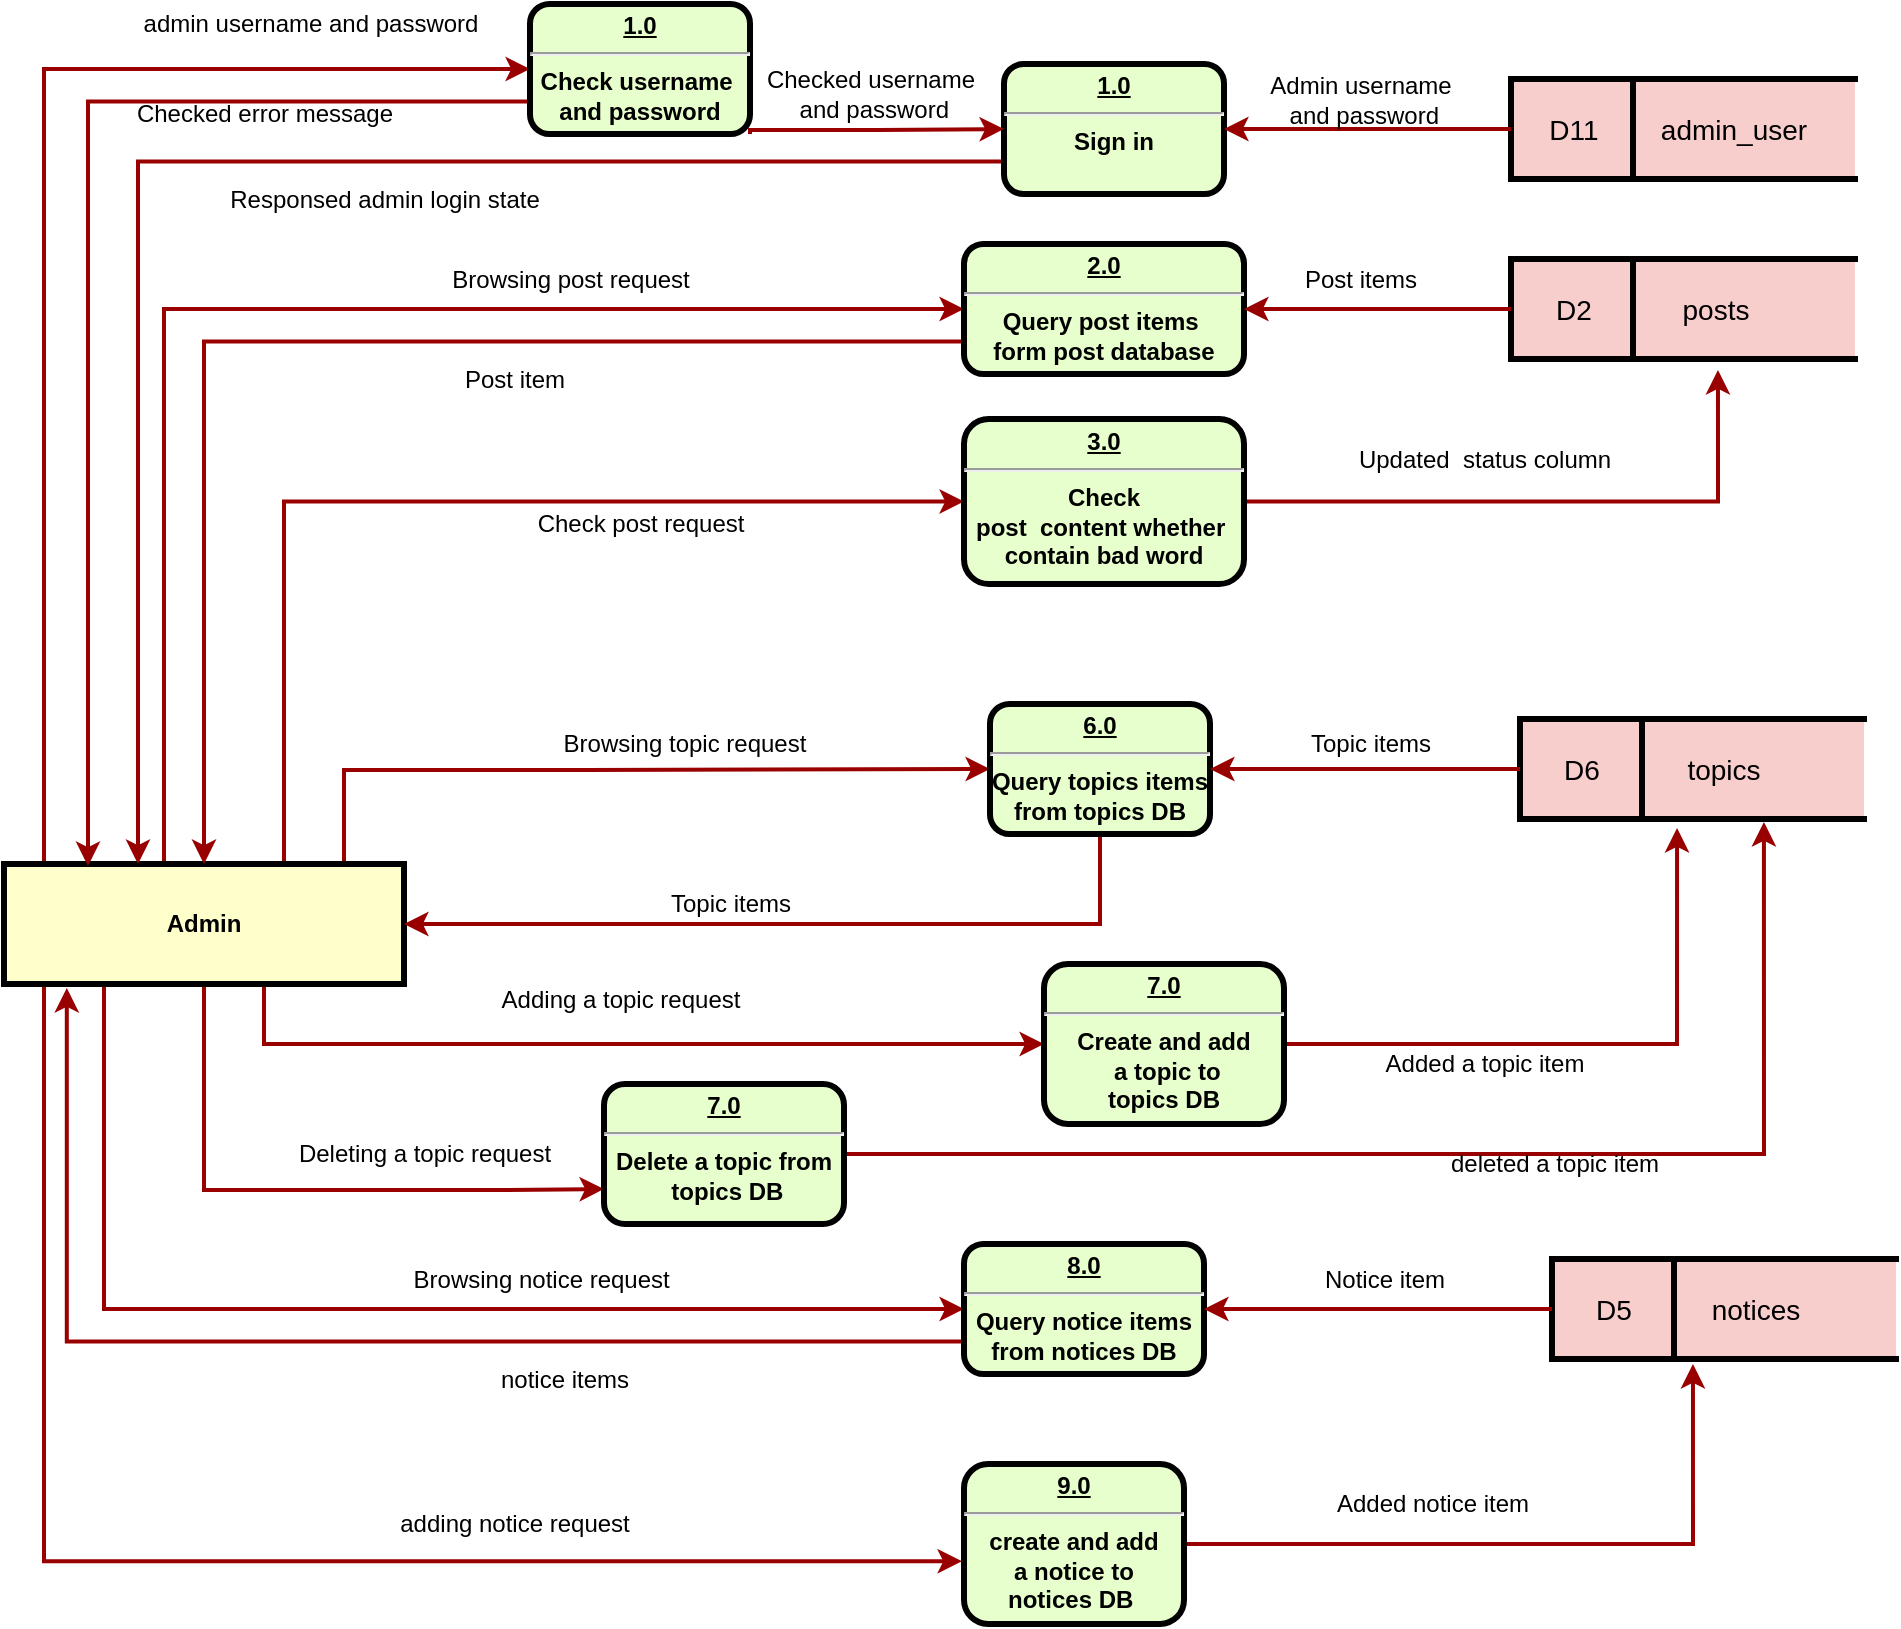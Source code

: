 <mxfile version="12.9.12" type="github">
  <diagram name="Page-1" id="c7558073-3199-34d8-9f00-42111426c3f3">
    <mxGraphModel dx="2012" dy="-406" grid="1" gridSize="10" guides="1" tooltips="1" connect="1" arrows="1" fold="1" page="1" pageScale="1" pageWidth="826" pageHeight="1169" background="#ffffff" math="0" shadow="0">
      <root>
        <mxCell id="0" />
        <mxCell id="1" parent="0" />
        <mxCell id="a9a8mxuT70NmRNff5WwH-19" value="" style="group" parent="1" vertex="1" connectable="0">
          <mxGeometry x="568" y="2127.5" width="172" height="50" as="geometry" />
        </mxCell>
        <mxCell id="a9a8mxuT70NmRNff5WwH-20" value="" style="group" parent="a9a8mxuT70NmRNff5WwH-19" vertex="1" connectable="0">
          <mxGeometry width="172" height="50" as="geometry" />
        </mxCell>
        <mxCell id="a9a8mxuT70NmRNff5WwH-21" value="" style="group" parent="a9a8mxuT70NmRNff5WwH-20" vertex="1" connectable="0">
          <mxGeometry width="172" height="50" as="geometry" />
        </mxCell>
        <mxCell id="a9a8mxuT70NmRNff5WwH-22" value="" style="rounded=0;whiteSpace=wrap;html=1;strokeColor=#000000;strokeWidth=3;fillColor=#f8cecc;" parent="a9a8mxuT70NmRNff5WwH-21" vertex="1">
          <mxGeometry width="61" height="50" as="geometry" />
        </mxCell>
        <mxCell id="a9a8mxuT70NmRNff5WwH-23" value="" style="shape=partialRectangle;whiteSpace=wrap;html=1;left=0;right=0;fillColor=#f8cecc;strokeColor=#000000;strokeWidth=3;" parent="a9a8mxuT70NmRNff5WwH-21" vertex="1">
          <mxGeometry x="52" width="120" height="50" as="geometry" />
        </mxCell>
        <mxCell id="a9a8mxuT70NmRNff5WwH-24" value="&lt;font style=&quot;font-size: 14px&quot;&gt;D6&lt;/font&gt;" style="text;html=1;strokeColor=none;fillColor=none;align=center;verticalAlign=middle;whiteSpace=wrap;rounded=0;" parent="a9a8mxuT70NmRNff5WwH-21" vertex="1">
          <mxGeometry x="11" y="16.667" width="40" height="16.667" as="geometry" />
        </mxCell>
        <mxCell id="a9a8mxuT70NmRNff5WwH-25" value="&lt;span style=&quot;font-size: 14px&quot;&gt;topics&lt;/span&gt;" style="text;html=1;strokeColor=none;fillColor=none;align=center;verticalAlign=middle;whiteSpace=wrap;rounded=0;" parent="a9a8mxuT70NmRNff5WwH-21" vertex="1">
          <mxGeometry x="82" y="16.667" width="40" height="16.667" as="geometry" />
        </mxCell>
        <mxCell id="a9a8mxuT70NmRNff5WwH-26" value="" style="line;strokeWidth=3;direction=south;html=1;strokeColor=#000000;" parent="a9a8mxuT70NmRNff5WwH-21" vertex="1">
          <mxGeometry x="56" width="10" height="50" as="geometry" />
        </mxCell>
        <mxCell id="a9a8mxuT70NmRNff5WwH-56" style="edgeStyle=orthogonalEdgeStyle;rounded=0;orthogonalLoop=1;jettySize=auto;html=1;entryX=0;entryY=0.5;entryDx=0;entryDy=0;strokeColor=#990000;strokeWidth=2;" parent="1" source="a9a8mxuT70NmRNff5WwH-42" target="a9a8mxuT70NmRNff5WwH-43" edge="1">
          <mxGeometry relative="1" as="geometry">
            <Array as="points">
              <mxPoint x="-110" y="1922" />
            </Array>
          </mxGeometry>
        </mxCell>
        <mxCell id="a9a8mxuT70NmRNff5WwH-98" style="edgeStyle=orthogonalEdgeStyle;rounded=0;orthogonalLoop=1;jettySize=auto;html=1;strokeColor=#990000;strokeWidth=2;entryX=0;entryY=0.5;entryDx=0;entryDy=0;" parent="1" source="a9a8mxuT70NmRNff5WwH-42" target="i3z4OGd6oEZyoyiny_UR-2" edge="1">
          <mxGeometry relative="1" as="geometry">
            <Array as="points">
              <mxPoint x="-170" y="1803" />
            </Array>
          </mxGeometry>
        </mxCell>
        <mxCell id="a9a8mxuT70NmRNff5WwH-117" style="edgeStyle=orthogonalEdgeStyle;rounded=0;orthogonalLoop=1;jettySize=auto;html=1;entryX=0;entryY=0.5;entryDx=0;entryDy=0;strokeColor=#990000;strokeWidth=2;" parent="1" source="a9a8mxuT70NmRNff5WwH-42" target="a9a8mxuT70NmRNff5WwH-65" edge="1">
          <mxGeometry relative="1" as="geometry">
            <Array as="points">
              <mxPoint x="-20" y="2153" />
              <mxPoint x="100" y="2153" />
            </Array>
          </mxGeometry>
        </mxCell>
        <mxCell id="a9a8mxuT70NmRNff5WwH-118" style="edgeStyle=orthogonalEdgeStyle;rounded=0;orthogonalLoop=1;jettySize=auto;html=1;entryX=0;entryY=0.5;entryDx=0;entryDy=0;strokeColor=#990000;strokeWidth=2;" parent="1" source="a9a8mxuT70NmRNff5WwH-42" target="a9a8mxuT70NmRNff5WwH-79" edge="1">
          <mxGeometry relative="1" as="geometry">
            <Array as="points">
              <mxPoint x="-50" y="2019" />
            </Array>
          </mxGeometry>
        </mxCell>
        <mxCell id="a9a8mxuT70NmRNff5WwH-123" style="edgeStyle=orthogonalEdgeStyle;rounded=0;orthogonalLoop=1;jettySize=auto;html=1;entryX=0;entryY=0.5;entryDx=0;entryDy=0;strokeColor=#990000;strokeWidth=2;" parent="1" source="a9a8mxuT70NmRNff5WwH-42" target="a9a8mxuT70NmRNff5WwH-109" edge="1">
          <mxGeometry relative="1" as="geometry">
            <Array as="points">
              <mxPoint x="-60" y="2290" />
            </Array>
          </mxGeometry>
        </mxCell>
        <mxCell id="a9a8mxuT70NmRNff5WwH-124" style="edgeStyle=orthogonalEdgeStyle;rounded=0;orthogonalLoop=1;jettySize=auto;html=1;entryX=0;entryY=0.5;entryDx=0;entryDy=0;strokeColor=#990000;strokeWidth=2;" parent="1" source="a9a8mxuT70NmRNff5WwH-42" target="a9a8mxuT70NmRNff5WwH-74" edge="1">
          <mxGeometry relative="1" as="geometry">
            <Array as="points">
              <mxPoint x="-140" y="2423" />
            </Array>
          </mxGeometry>
        </mxCell>
        <mxCell id="a9a8mxuT70NmRNff5WwH-125" style="edgeStyle=orthogonalEdgeStyle;rounded=0;orthogonalLoop=1;jettySize=auto;html=1;entryX=-0.009;entryY=0.608;entryDx=0;entryDy=0;entryPerimeter=0;strokeColor=#990000;strokeWidth=2;" parent="1" source="a9a8mxuT70NmRNff5WwH-42" target="a9a8mxuT70NmRNff5WwH-113" edge="1">
          <mxGeometry relative="1" as="geometry">
            <Array as="points">
              <mxPoint x="-170" y="2549" />
            </Array>
          </mxGeometry>
        </mxCell>
        <mxCell id="i3z4OGd6oEZyoyiny_UR-11" style="edgeStyle=orthogonalEdgeStyle;rounded=0;orthogonalLoop=1;jettySize=auto;html=1;entryX=0;entryY=0.75;entryDx=0;entryDy=0;strokeColor=#990000;strokeWidth=2;" edge="1" parent="1" source="a9a8mxuT70NmRNff5WwH-42" target="i3z4OGd6oEZyoyiny_UR-10">
          <mxGeometry relative="1" as="geometry">
            <Array as="points">
              <mxPoint x="-90" y="2363" />
              <mxPoint x="60" y="2363" />
            </Array>
          </mxGeometry>
        </mxCell>
        <mxCell id="a9a8mxuT70NmRNff5WwH-42" value="Admin" style="whiteSpace=wrap;align=center;verticalAlign=middle;fontStyle=1;strokeWidth=3;fillColor=#FFFFCC" parent="1" vertex="1">
          <mxGeometry x="-190" y="2200" width="200" height="60" as="geometry" />
        </mxCell>
        <mxCell id="UsTytMOdF4SKLA_qxMAS-8" style="edgeStyle=orthogonalEdgeStyle;rounded=0;orthogonalLoop=1;jettySize=auto;html=1;exitX=0;exitY=0.75;exitDx=0;exitDy=0;entryX=0.5;entryY=0;entryDx=0;entryDy=0;strokeColor=#990000;strokeWidth=2;" parent="1" source="a9a8mxuT70NmRNff5WwH-43" target="a9a8mxuT70NmRNff5WwH-42" edge="1">
          <mxGeometry relative="1" as="geometry" />
        </mxCell>
        <mxCell id="a9a8mxuT70NmRNff5WwH-43" value="&lt;p style=&quot;margin: 0px ; margin-top: 4px ; text-align: center ; text-decoration: underline&quot;&gt;2.0&lt;/p&gt;&lt;hr&gt;&lt;strong&gt;Query post items&amp;nbsp;&lt;br&gt;form post database&lt;br&gt;&lt;/strong&gt;" style="verticalAlign=middle;align=center;overflow=fill;fontSize=12;fontFamily=Helvetica;html=1;rounded=1;fontStyle=1;strokeWidth=3;fillColor=#E6FFCC" parent="1" vertex="1">
          <mxGeometry x="290" y="1890" width="140" height="65" as="geometry" />
        </mxCell>
        <mxCell id="a9a8mxuT70NmRNff5WwH-46" value="" style="group" parent="1" vertex="1" connectable="0">
          <mxGeometry x="563.5" y="1897.5" width="172" height="50" as="geometry" />
        </mxCell>
        <mxCell id="a9a8mxuT70NmRNff5WwH-47" value="" style="group" parent="a9a8mxuT70NmRNff5WwH-46" vertex="1" connectable="0">
          <mxGeometry width="172" height="50" as="geometry" />
        </mxCell>
        <mxCell id="a9a8mxuT70NmRNff5WwH-48" value="" style="group" parent="a9a8mxuT70NmRNff5WwH-47" vertex="1" connectable="0">
          <mxGeometry width="172" height="50" as="geometry" />
        </mxCell>
        <mxCell id="a9a8mxuT70NmRNff5WwH-49" value="" style="rounded=0;whiteSpace=wrap;html=1;strokeColor=#000000;strokeWidth=3;fillColor=#f8cecc;" parent="a9a8mxuT70NmRNff5WwH-48" vertex="1">
          <mxGeometry width="61" height="50" as="geometry" />
        </mxCell>
        <mxCell id="a9a8mxuT70NmRNff5WwH-50" value="" style="shape=partialRectangle;whiteSpace=wrap;html=1;left=0;right=0;fillColor=#f8cecc;strokeColor=#000000;strokeWidth=3;" parent="a9a8mxuT70NmRNff5WwH-48" vertex="1">
          <mxGeometry x="52" width="120" height="50" as="geometry" />
        </mxCell>
        <mxCell id="a9a8mxuT70NmRNff5WwH-51" value="&lt;font style=&quot;font-size: 14px&quot;&gt;D2&lt;/font&gt;" style="text;html=1;strokeColor=none;fillColor=none;align=center;verticalAlign=middle;whiteSpace=wrap;rounded=0;" parent="a9a8mxuT70NmRNff5WwH-48" vertex="1">
          <mxGeometry x="11" y="16.667" width="40" height="16.667" as="geometry" />
        </mxCell>
        <mxCell id="a9a8mxuT70NmRNff5WwH-52" value="&lt;span style=&quot;font-size: 14px&quot;&gt;posts&lt;/span&gt;" style="text;html=1;strokeColor=none;fillColor=none;align=center;verticalAlign=middle;whiteSpace=wrap;rounded=0;" parent="a9a8mxuT70NmRNff5WwH-48" vertex="1">
          <mxGeometry x="82" y="16.667" width="40" height="16.667" as="geometry" />
        </mxCell>
        <mxCell id="a9a8mxuT70NmRNff5WwH-53" value="" style="line;strokeWidth=3;direction=south;html=1;strokeColor=#000000;" parent="a9a8mxuT70NmRNff5WwH-48" vertex="1">
          <mxGeometry x="56" width="10" height="50" as="geometry" />
        </mxCell>
        <mxCell id="a9a8mxuT70NmRNff5WwH-58" value="Updated&amp;nbsp; status column" style="text;html=1;align=center;verticalAlign=middle;resizable=0;points=[];autosize=1;" parent="1" vertex="1">
          <mxGeometry x="480" y="1988" width="140" height="20" as="geometry" />
        </mxCell>
        <mxCell id="a9a8mxuT70NmRNff5WwH-60" value="Browsing post request" style="text;html=1;align=center;verticalAlign=middle;resizable=0;points=[];autosize=1;" parent="1" vertex="1">
          <mxGeometry x="28" y="1897.5" width="130" height="20" as="geometry" />
        </mxCell>
        <mxCell id="UsTytMOdF4SKLA_qxMAS-4" style="edgeStyle=orthogonalEdgeStyle;rounded=0;orthogonalLoop=1;jettySize=auto;html=1;exitX=0.5;exitY=1;exitDx=0;exitDy=0;entryX=1;entryY=0.5;entryDx=0;entryDy=0;strokeColor=#990000;strokeWidth=2;" parent="1" source="a9a8mxuT70NmRNff5WwH-65" target="a9a8mxuT70NmRNff5WwH-42" edge="1">
          <mxGeometry relative="1" as="geometry">
            <Array as="points">
              <mxPoint x="358" y="2230" />
            </Array>
          </mxGeometry>
        </mxCell>
        <mxCell id="a9a8mxuT70NmRNff5WwH-65" value="&lt;p style=&quot;margin: 0px ; margin-top: 4px ; text-align: center ; text-decoration: underline&quot;&gt;6.0&lt;/p&gt;&lt;hr&gt;&lt;strong&gt;Query topics items&lt;br&gt;from topics DB&lt;br&gt;&lt;/strong&gt;" style="verticalAlign=middle;align=center;overflow=fill;fontSize=12;fontFamily=Helvetica;html=1;rounded=1;fontStyle=1;strokeWidth=3;fillColor=#E6FFCC" parent="1" vertex="1">
          <mxGeometry x="303" y="2120" width="110" height="65" as="geometry" />
        </mxCell>
        <mxCell id="a9a8mxuT70NmRNff5WwH-66" value="" style="group" parent="1" vertex="1" connectable="0">
          <mxGeometry x="584" y="2397.5" width="172" height="50" as="geometry" />
        </mxCell>
        <mxCell id="a9a8mxuT70NmRNff5WwH-67" value="" style="group" parent="a9a8mxuT70NmRNff5WwH-66" vertex="1" connectable="0">
          <mxGeometry width="172" height="50" as="geometry" />
        </mxCell>
        <mxCell id="a9a8mxuT70NmRNff5WwH-68" value="" style="group" parent="a9a8mxuT70NmRNff5WwH-67" vertex="1" connectable="0">
          <mxGeometry width="172" height="50" as="geometry" />
        </mxCell>
        <mxCell id="a9a8mxuT70NmRNff5WwH-69" value="" style="rounded=0;whiteSpace=wrap;html=1;strokeColor=#000000;strokeWidth=3;fillColor=#f8cecc;" parent="a9a8mxuT70NmRNff5WwH-68" vertex="1">
          <mxGeometry width="61" height="50" as="geometry" />
        </mxCell>
        <mxCell id="a9a8mxuT70NmRNff5WwH-70" value="" style="shape=partialRectangle;whiteSpace=wrap;html=1;left=0;right=0;fillColor=#f8cecc;strokeColor=#000000;strokeWidth=3;" parent="a9a8mxuT70NmRNff5WwH-68" vertex="1">
          <mxGeometry x="52" width="120" height="50" as="geometry" />
        </mxCell>
        <mxCell id="a9a8mxuT70NmRNff5WwH-71" value="&lt;font style=&quot;font-size: 14px&quot;&gt;D5&lt;/font&gt;" style="text;html=1;strokeColor=none;fillColor=none;align=center;verticalAlign=middle;whiteSpace=wrap;rounded=0;" parent="a9a8mxuT70NmRNff5WwH-68" vertex="1">
          <mxGeometry x="11" y="16.667" width="40" height="16.667" as="geometry" />
        </mxCell>
        <mxCell id="a9a8mxuT70NmRNff5WwH-72" value="&lt;span style=&quot;font-size: 14px&quot;&gt;notices&lt;/span&gt;" style="text;html=1;strokeColor=none;fillColor=none;align=center;verticalAlign=middle;whiteSpace=wrap;rounded=0;" parent="a9a8mxuT70NmRNff5WwH-68" vertex="1">
          <mxGeometry x="82" y="16.667" width="40" height="16.667" as="geometry" />
        </mxCell>
        <mxCell id="a9a8mxuT70NmRNff5WwH-73" value="" style="line;strokeWidth=3;direction=south;html=1;strokeColor=#000000;" parent="a9a8mxuT70NmRNff5WwH-68" vertex="1">
          <mxGeometry x="56" width="10" height="50" as="geometry" />
        </mxCell>
        <mxCell id="UsTytMOdF4SKLA_qxMAS-1" style="edgeStyle=orthogonalEdgeStyle;rounded=0;orthogonalLoop=1;jettySize=auto;html=1;exitX=0;exitY=0.75;exitDx=0;exitDy=0;entryX=0.157;entryY=1.033;entryDx=0;entryDy=0;entryPerimeter=0;strokeWidth=2;strokeColor=#990000;" parent="1" source="a9a8mxuT70NmRNff5WwH-74" target="a9a8mxuT70NmRNff5WwH-42" edge="1">
          <mxGeometry relative="1" as="geometry">
            <Array as="points">
              <mxPoint x="-159" y="2439" />
            </Array>
          </mxGeometry>
        </mxCell>
        <mxCell id="a9a8mxuT70NmRNff5WwH-74" value="&lt;p style=&quot;margin: 0px ; margin-top: 4px ; text-align: center ; text-decoration: underline&quot;&gt;8.0&lt;/p&gt;&lt;hr&gt;&lt;strong&gt;Query notice items&lt;br&gt;from notices DB&lt;br&gt;&lt;/strong&gt;" style="verticalAlign=middle;align=center;overflow=fill;fontSize=12;fontFamily=Helvetica;html=1;rounded=1;fontStyle=1;strokeWidth=3;fillColor=#E6FFCC" parent="1" vertex="1">
          <mxGeometry x="290" y="2390" width="120" height="65" as="geometry" />
        </mxCell>
        <mxCell id="a9a8mxuT70NmRNff5WwH-76" value="Added a topic item" style="text;html=1;align=center;verticalAlign=middle;resizable=0;points=[];autosize=1;" parent="1" vertex="1">
          <mxGeometry x="495" y="2290" width="110" height="20" as="geometry" />
        </mxCell>
        <mxCell id="a9a8mxuT70NmRNff5WwH-128" style="edgeStyle=orthogonalEdgeStyle;rounded=0;orthogonalLoop=1;jettySize=auto;html=1;entryX=0.429;entryY=1.11;entryDx=0;entryDy=0;entryPerimeter=0;strokeColor=#990000;strokeWidth=2;" parent="1" source="a9a8mxuT70NmRNff5WwH-79" target="a9a8mxuT70NmRNff5WwH-50" edge="1">
          <mxGeometry relative="1" as="geometry" />
        </mxCell>
        <mxCell id="a9a8mxuT70NmRNff5WwH-79" value="&lt;p style=&quot;margin: 0px ; margin-top: 4px ; text-align: center ; text-decoration: underline&quot;&gt;3.0&lt;/p&gt;&lt;hr&gt;&lt;strong&gt;Check &lt;br&gt;post&amp;nbsp; content whether&amp;nbsp;&lt;br&gt;contain bad word&lt;br&gt;&lt;/strong&gt;" style="verticalAlign=middle;align=center;overflow=fill;fontSize=12;fontFamily=Helvetica;html=1;rounded=1;fontStyle=1;strokeWidth=3;fillColor=#E6FFCC" parent="1" vertex="1">
          <mxGeometry x="290" y="1977.5" width="140" height="82.5" as="geometry" />
        </mxCell>
        <mxCell id="a9a8mxuT70NmRNff5WwH-80" style="edgeStyle=orthogonalEdgeStyle;rounded=0;orthogonalLoop=1;jettySize=auto;html=1;entryX=1;entryY=0.5;entryDx=0;entryDy=0;strokeColor=#990000;strokeWidth=2;" parent="1" source="a9a8mxuT70NmRNff5WwH-49" target="a9a8mxuT70NmRNff5WwH-43" edge="1">
          <mxGeometry relative="1" as="geometry" />
        </mxCell>
        <mxCell id="a9a8mxuT70NmRNff5WwH-81" value="Post items" style="text;html=1;align=center;verticalAlign=middle;resizable=0;points=[];autosize=1;" parent="1" vertex="1">
          <mxGeometry x="453" y="1897.5" width="70" height="20" as="geometry" />
        </mxCell>
        <mxCell id="UsTytMOdF4SKLA_qxMAS-6" style="edgeStyle=orthogonalEdgeStyle;rounded=0;orthogonalLoop=1;jettySize=auto;html=1;exitX=0;exitY=0.75;exitDx=0;exitDy=0;strokeColor=#990000;strokeWidth=2;" parent="1" source="a9a8mxuT70NmRNff5WwH-85" target="a9a8mxuT70NmRNff5WwH-42" edge="1">
          <mxGeometry relative="1" as="geometry">
            <Array as="points">
              <mxPoint x="-123" y="1849" />
            </Array>
          </mxGeometry>
        </mxCell>
        <mxCell id="a9a8mxuT70NmRNff5WwH-85" value="&lt;p style=&quot;margin: 0px ; margin-top: 4px ; text-align: center ; text-decoration: underline&quot;&gt;1.0&lt;/p&gt;&lt;hr&gt;&lt;strong&gt;Sign in&lt;br&gt;&lt;/strong&gt;" style="verticalAlign=middle;align=center;overflow=fill;fontSize=12;fontFamily=Helvetica;html=1;rounded=1;fontStyle=1;strokeWidth=3;fillColor=#E6FFCC" parent="1" vertex="1">
          <mxGeometry x="310" y="1800" width="110" height="65" as="geometry" />
        </mxCell>
        <mxCell id="a9a8mxuT70NmRNff5WwH-86" value="" style="group" parent="1" vertex="1" connectable="0">
          <mxGeometry x="563.5" y="1807.5" width="172" height="50" as="geometry" />
        </mxCell>
        <mxCell id="a9a8mxuT70NmRNff5WwH-87" value="" style="group" parent="a9a8mxuT70NmRNff5WwH-86" vertex="1" connectable="0">
          <mxGeometry width="172" height="50" as="geometry" />
        </mxCell>
        <mxCell id="a9a8mxuT70NmRNff5WwH-88" value="" style="group" parent="a9a8mxuT70NmRNff5WwH-87" vertex="1" connectable="0">
          <mxGeometry width="172" height="50" as="geometry" />
        </mxCell>
        <mxCell id="a9a8mxuT70NmRNff5WwH-89" value="" style="rounded=0;whiteSpace=wrap;html=1;strokeColor=#000000;strokeWidth=3;fillColor=#f8cecc;" parent="a9a8mxuT70NmRNff5WwH-88" vertex="1">
          <mxGeometry width="61" height="50" as="geometry" />
        </mxCell>
        <mxCell id="a9a8mxuT70NmRNff5WwH-90" value="" style="shape=partialRectangle;whiteSpace=wrap;html=1;left=0;right=0;fillColor=#f8cecc;strokeColor=#000000;strokeWidth=3;" parent="a9a8mxuT70NmRNff5WwH-88" vertex="1">
          <mxGeometry x="52" width="120" height="50" as="geometry" />
        </mxCell>
        <mxCell id="a9a8mxuT70NmRNff5WwH-91" value="&lt;font style=&quot;font-size: 14px&quot;&gt;D11&lt;/font&gt;" style="text;html=1;strokeColor=none;fillColor=none;align=center;verticalAlign=middle;whiteSpace=wrap;rounded=0;" parent="a9a8mxuT70NmRNff5WwH-88" vertex="1">
          <mxGeometry x="11" y="16.667" width="40" height="16.667" as="geometry" />
        </mxCell>
        <mxCell id="a9a8mxuT70NmRNff5WwH-92" value="&lt;span style=&quot;font-size: 14px&quot;&gt;admin_user&lt;/span&gt;" style="text;html=1;strokeColor=none;fillColor=none;align=center;verticalAlign=middle;whiteSpace=wrap;rounded=0;" parent="a9a8mxuT70NmRNff5WwH-88" vertex="1">
          <mxGeometry x="82" y="16.67" width="58" height="16.67" as="geometry" />
        </mxCell>
        <mxCell id="a9a8mxuT70NmRNff5WwH-93" value="" style="line;strokeWidth=3;direction=south;html=1;strokeColor=#000000;" parent="a9a8mxuT70NmRNff5WwH-88" vertex="1">
          <mxGeometry x="56" width="10" height="50" as="geometry" />
        </mxCell>
        <mxCell id="a9a8mxuT70NmRNff5WwH-96" style="edgeStyle=orthogonalEdgeStyle;rounded=0;orthogonalLoop=1;jettySize=auto;html=1;strokeColor=#990000;strokeWidth=2;exitX=0;exitY=0.5;exitDx=0;exitDy=0;" parent="1" source="a9a8mxuT70NmRNff5WwH-89" target="a9a8mxuT70NmRNff5WwH-85" edge="1">
          <mxGeometry relative="1" as="geometry">
            <mxPoint x="560" y="1833" as="sourcePoint" />
          </mxGeometry>
        </mxCell>
        <mxCell id="a9a8mxuT70NmRNff5WwH-97" value="Admin username&lt;br&gt;&amp;nbsp;and password" style="text;html=1;align=center;verticalAlign=middle;resizable=0;points=[];autosize=1;" parent="1" vertex="1">
          <mxGeometry x="433" y="1802.5" width="110" height="30" as="geometry" />
        </mxCell>
        <mxCell id="a9a8mxuT70NmRNff5WwH-99" value="admin username and password" style="text;html=1;align=center;verticalAlign=middle;resizable=0;points=[];autosize=1;" parent="1" vertex="1">
          <mxGeometry x="-127" y="1770" width="180" height="20" as="geometry" />
        </mxCell>
        <mxCell id="a9a8mxuT70NmRNff5WwH-108" value="Check post request" style="text;html=1;align=center;verticalAlign=middle;resizable=0;points=[];autosize=1;" parent="1" vertex="1">
          <mxGeometry x="68" y="2020" width="120" height="20" as="geometry" />
        </mxCell>
        <mxCell id="a9a8mxuT70NmRNff5WwH-111" style="edgeStyle=orthogonalEdgeStyle;rounded=0;orthogonalLoop=1;jettySize=auto;html=1;entryX=0.221;entryY=1.09;entryDx=0;entryDy=0;entryPerimeter=0;strokeColor=#990000;strokeWidth=2;" parent="1" source="a9a8mxuT70NmRNff5WwH-109" target="a9a8mxuT70NmRNff5WwH-23" edge="1">
          <mxGeometry relative="1" as="geometry" />
        </mxCell>
        <mxCell id="a9a8mxuT70NmRNff5WwH-109" value="&lt;p style=&quot;margin: 0px ; margin-top: 4px ; text-align: center ; text-decoration: underline&quot;&gt;7.0&lt;/p&gt;&lt;hr&gt;&lt;strong&gt;Create and add&lt;br&gt;&amp;nbsp;a topic to &lt;br&gt;topics DB&lt;br&gt;&lt;/strong&gt;" style="verticalAlign=middle;align=center;overflow=fill;fontSize=12;fontFamily=Helvetica;html=1;rounded=1;fontStyle=1;strokeWidth=3;fillColor=#E6FFCC" parent="1" vertex="1">
          <mxGeometry x="330" y="2250" width="120" height="80" as="geometry" />
        </mxCell>
        <mxCell id="a9a8mxuT70NmRNff5WwH-110" style="edgeStyle=orthogonalEdgeStyle;rounded=0;orthogonalLoop=1;jettySize=auto;html=1;entryX=1;entryY=0.5;entryDx=0;entryDy=0;strokeColor=#990000;strokeWidth=2;" parent="1" source="a9a8mxuT70NmRNff5WwH-22" target="a9a8mxuT70NmRNff5WwH-65" edge="1">
          <mxGeometry relative="1" as="geometry" />
        </mxCell>
        <mxCell id="a9a8mxuT70NmRNff5WwH-112" value="Notice item" style="text;html=1;align=center;verticalAlign=middle;resizable=0;points=[];autosize=1;" parent="1" vertex="1">
          <mxGeometry x="460" y="2397.5" width="80" height="20" as="geometry" />
        </mxCell>
        <mxCell id="a9a8mxuT70NmRNff5WwH-114" style="edgeStyle=orthogonalEdgeStyle;rounded=0;orthogonalLoop=1;jettySize=auto;html=1;entryX=0.154;entryY=1.05;entryDx=0;entryDy=0;entryPerimeter=0;strokeColor=#990000;strokeWidth=2;" parent="1" source="a9a8mxuT70NmRNff5WwH-113" target="a9a8mxuT70NmRNff5WwH-70" edge="1">
          <mxGeometry relative="1" as="geometry" />
        </mxCell>
        <mxCell id="a9a8mxuT70NmRNff5WwH-113" value="&lt;p style=&quot;margin: 0px ; margin-top: 4px ; text-align: center ; text-decoration: underline&quot;&gt;9.0&lt;/p&gt;&lt;hr&gt;&lt;strong&gt;create and add &lt;br&gt;a notice to&lt;br&gt;notices DB&amp;nbsp;&lt;br&gt;&lt;/strong&gt;" style="verticalAlign=middle;align=center;overflow=fill;fontSize=12;fontFamily=Helvetica;html=1;rounded=1;fontStyle=1;strokeWidth=3;fillColor=#E6FFCC" parent="1" vertex="1">
          <mxGeometry x="290" y="2500" width="110" height="80" as="geometry" />
        </mxCell>
        <mxCell id="a9a8mxuT70NmRNff5WwH-115" style="edgeStyle=orthogonalEdgeStyle;rounded=0;orthogonalLoop=1;jettySize=auto;html=1;entryX=1;entryY=0.5;entryDx=0;entryDy=0;strokeColor=#990000;strokeWidth=2;" parent="1" source="a9a8mxuT70NmRNff5WwH-69" target="a9a8mxuT70NmRNff5WwH-74" edge="1">
          <mxGeometry relative="1" as="geometry" />
        </mxCell>
        <mxCell id="a9a8mxuT70NmRNff5WwH-116" value="Added notice item" style="text;html=1;align=center;verticalAlign=middle;resizable=0;points=[];autosize=1;" parent="1" vertex="1">
          <mxGeometry x="469" y="2510" width="110" height="20" as="geometry" />
        </mxCell>
        <mxCell id="a9a8mxuT70NmRNff5WwH-129" value="Browsing topic request" style="text;html=1;align=center;verticalAlign=middle;resizable=0;points=[];autosize=1;" parent="1" vertex="1">
          <mxGeometry x="80" y="2130" width="140" height="20" as="geometry" />
        </mxCell>
        <mxCell id="a9a8mxuT70NmRNff5WwH-130" value="Adding a topic request" style="text;html=1;align=center;verticalAlign=middle;resizable=0;points=[];autosize=1;" parent="1" vertex="1">
          <mxGeometry x="53" y="2257.5" width="130" height="20" as="geometry" />
        </mxCell>
        <mxCell id="a9a8mxuT70NmRNff5WwH-131" value="Browsing notice request&amp;nbsp;" style="text;html=1;align=center;verticalAlign=middle;resizable=0;points=[];autosize=1;" parent="1" vertex="1">
          <mxGeometry x="5" y="2397.5" width="150" height="20" as="geometry" />
        </mxCell>
        <mxCell id="a9a8mxuT70NmRNff5WwH-132" value="adding notice request" style="text;html=1;align=center;verticalAlign=middle;resizable=0;points=[];autosize=1;" parent="1" vertex="1">
          <mxGeometry y="2520" width="130" height="20" as="geometry" />
        </mxCell>
        <mxCell id="a9a8mxuT70NmRNff5WwH-133" value="Topic items" style="text;html=1;align=center;verticalAlign=middle;resizable=0;points=[];autosize=1;" parent="1" vertex="1">
          <mxGeometry x="453" y="2130" width="80" height="20" as="geometry" />
        </mxCell>
        <mxCell id="UsTytMOdF4SKLA_qxMAS-2" value="notice items" style="text;html=1;align=center;verticalAlign=middle;resizable=0;points=[];autosize=1;" parent="1" vertex="1">
          <mxGeometry x="50" y="2447.5" width="80" height="20" as="geometry" />
        </mxCell>
        <mxCell id="UsTytMOdF4SKLA_qxMAS-5" value="Topic items" style="text;html=1;align=center;verticalAlign=middle;resizable=0;points=[];autosize=1;" parent="1" vertex="1">
          <mxGeometry x="133" y="2210" width="80" height="20" as="geometry" />
        </mxCell>
        <mxCell id="UsTytMOdF4SKLA_qxMAS-7" value="Responsed admin login state" style="text;html=1;align=center;verticalAlign=middle;resizable=0;points=[];autosize=1;" parent="1" vertex="1">
          <mxGeometry x="-85" y="1857.5" width="170" height="20" as="geometry" />
        </mxCell>
        <mxCell id="UsTytMOdF4SKLA_qxMAS-9" value="Post item" style="text;html=1;align=center;verticalAlign=middle;resizable=0;points=[];autosize=1;" parent="1" vertex="1">
          <mxGeometry x="30" y="1947.5" width="70" height="20" as="geometry" />
        </mxCell>
        <mxCell id="i3z4OGd6oEZyoyiny_UR-3" style="edgeStyle=orthogonalEdgeStyle;rounded=0;orthogonalLoop=1;jettySize=auto;html=1;exitX=0;exitY=0.75;exitDx=0;exitDy=0;entryX=0.21;entryY=0.017;entryDx=0;entryDy=0;entryPerimeter=0;strokeColor=#990000;strokeWidth=2;" edge="1" parent="1" source="i3z4OGd6oEZyoyiny_UR-2" target="a9a8mxuT70NmRNff5WwH-42">
          <mxGeometry relative="1" as="geometry" />
        </mxCell>
        <mxCell id="i3z4OGd6oEZyoyiny_UR-8" style="edgeStyle=orthogonalEdgeStyle;rounded=0;orthogonalLoop=1;jettySize=auto;html=1;exitX=1;exitY=1;exitDx=0;exitDy=0;entryX=0;entryY=0.5;entryDx=0;entryDy=0;strokeColor=#990000;strokeWidth=2;" edge="1" parent="1" source="i3z4OGd6oEZyoyiny_UR-2" target="a9a8mxuT70NmRNff5WwH-85">
          <mxGeometry relative="1" as="geometry">
            <Array as="points">
              <mxPoint x="183" y="1833" />
              <mxPoint x="247" y="1833" />
            </Array>
          </mxGeometry>
        </mxCell>
        <mxCell id="i3z4OGd6oEZyoyiny_UR-2" value="&lt;p style=&quot;margin: 0px ; margin-top: 4px ; text-align: center ; text-decoration: underline&quot;&gt;1.0&lt;/p&gt;&lt;hr&gt;&lt;strong&gt;Check username&amp;nbsp;&lt;br&gt;and password&lt;br&gt;&lt;/strong&gt;" style="verticalAlign=middle;align=center;overflow=fill;fontSize=12;fontFamily=Helvetica;html=1;rounded=1;fontStyle=1;strokeWidth=3;fillColor=#E6FFCC" vertex="1" parent="1">
          <mxGeometry x="73" y="1770" width="110" height="65" as="geometry" />
        </mxCell>
        <mxCell id="i3z4OGd6oEZyoyiny_UR-6" value="Checked error message" style="text;html=1;align=center;verticalAlign=middle;resizable=0;points=[];autosize=1;" vertex="1" parent="1">
          <mxGeometry x="-130" y="1815" width="140" height="20" as="geometry" />
        </mxCell>
        <mxCell id="i3z4OGd6oEZyoyiny_UR-9" value="Checked username&lt;br&gt;&amp;nbsp;and password" style="text;html=1;align=center;verticalAlign=middle;resizable=0;points=[];autosize=1;" vertex="1" parent="1">
          <mxGeometry x="183" y="1800" width="120" height="30" as="geometry" />
        </mxCell>
        <mxCell id="i3z4OGd6oEZyoyiny_UR-14" style="edgeStyle=orthogonalEdgeStyle;rounded=0;orthogonalLoop=1;jettySize=auto;html=1;entryX=0.583;entryY=1.03;entryDx=0;entryDy=0;entryPerimeter=0;strokeColor=#990000;strokeWidth=2;" edge="1" parent="1" source="i3z4OGd6oEZyoyiny_UR-10" target="a9a8mxuT70NmRNff5WwH-23">
          <mxGeometry relative="1" as="geometry" />
        </mxCell>
        <mxCell id="i3z4OGd6oEZyoyiny_UR-10" value="&lt;p style=&quot;margin: 0px ; margin-top: 4px ; text-align: center ; text-decoration: underline&quot;&gt;7.0&lt;/p&gt;&lt;hr&gt;&lt;strong&gt;Delete a topic from&lt;br&gt;&amp;nbsp;topics DB&lt;br&gt;&lt;/strong&gt;" style="verticalAlign=middle;align=center;overflow=fill;fontSize=12;fontFamily=Helvetica;html=1;rounded=1;fontStyle=1;strokeWidth=3;fillColor=#E6FFCC" vertex="1" parent="1">
          <mxGeometry x="110" y="2310" width="120" height="70" as="geometry" />
        </mxCell>
        <mxCell id="i3z4OGd6oEZyoyiny_UR-12" value="Deleting a topic request" style="text;html=1;align=center;verticalAlign=middle;resizable=0;points=[];autosize=1;" vertex="1" parent="1">
          <mxGeometry x="-50" y="2335" width="140" height="20" as="geometry" />
        </mxCell>
        <mxCell id="i3z4OGd6oEZyoyiny_UR-13" value="deleted a topic item" style="text;html=1;align=center;verticalAlign=middle;resizable=0;points=[];autosize=1;" vertex="1" parent="1">
          <mxGeometry x="525" y="2340" width="120" height="20" as="geometry" />
        </mxCell>
      </root>
    </mxGraphModel>
  </diagram>
</mxfile>
